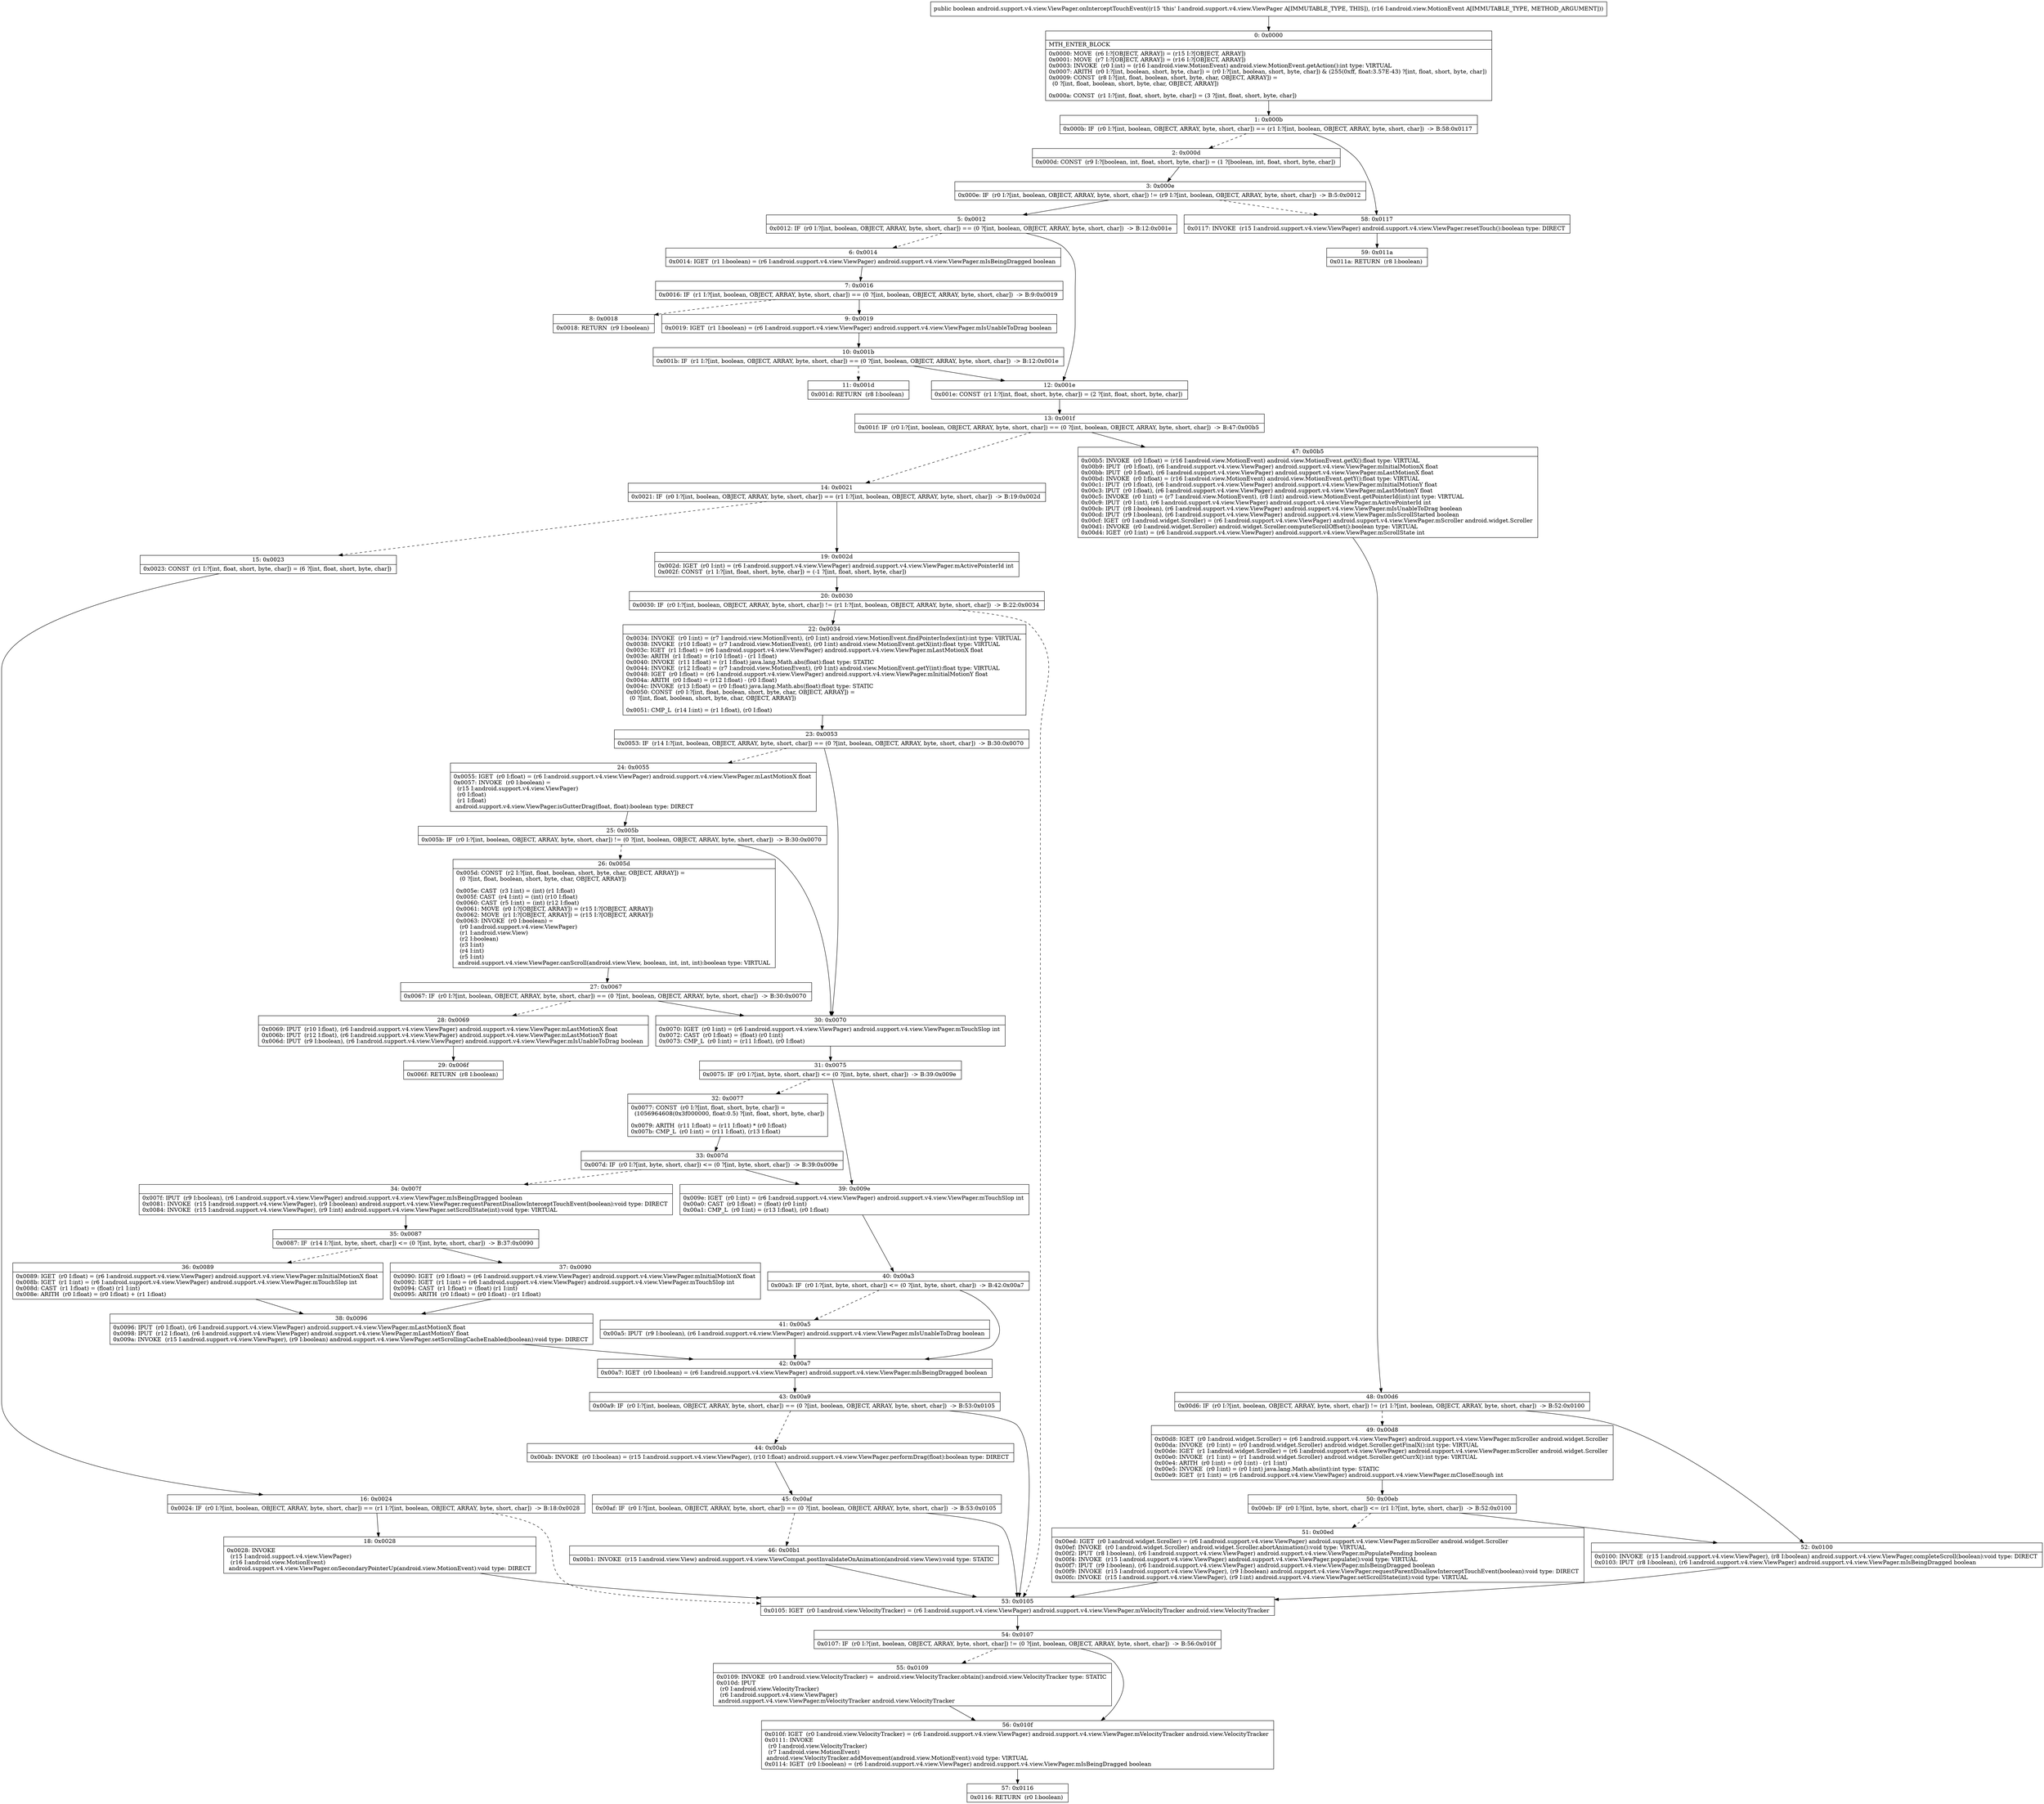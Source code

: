 digraph "CFG forandroid.support.v4.view.ViewPager.onInterceptTouchEvent(Landroid\/view\/MotionEvent;)Z" {
Node_0 [shape=record,label="{0\:\ 0x0000|MTH_ENTER_BLOCK\l|0x0000: MOVE  (r6 I:?[OBJECT, ARRAY]) = (r15 I:?[OBJECT, ARRAY]) \l0x0001: MOVE  (r7 I:?[OBJECT, ARRAY]) = (r16 I:?[OBJECT, ARRAY]) \l0x0003: INVOKE  (r0 I:int) = (r16 I:android.view.MotionEvent) android.view.MotionEvent.getAction():int type: VIRTUAL \l0x0007: ARITH  (r0 I:?[int, boolean, short, byte, char]) = (r0 I:?[int, boolean, short, byte, char]) & (255(0xff, float:3.57E\-43) ?[int, float, short, byte, char]) \l0x0009: CONST  (r8 I:?[int, float, boolean, short, byte, char, OBJECT, ARRAY]) = \l  (0 ?[int, float, boolean, short, byte, char, OBJECT, ARRAY])\l \l0x000a: CONST  (r1 I:?[int, float, short, byte, char]) = (3 ?[int, float, short, byte, char]) \l}"];
Node_1 [shape=record,label="{1\:\ 0x000b|0x000b: IF  (r0 I:?[int, boolean, OBJECT, ARRAY, byte, short, char]) == (r1 I:?[int, boolean, OBJECT, ARRAY, byte, short, char])  \-\> B:58:0x0117 \l}"];
Node_2 [shape=record,label="{2\:\ 0x000d|0x000d: CONST  (r9 I:?[boolean, int, float, short, byte, char]) = (1 ?[boolean, int, float, short, byte, char]) \l}"];
Node_3 [shape=record,label="{3\:\ 0x000e|0x000e: IF  (r0 I:?[int, boolean, OBJECT, ARRAY, byte, short, char]) != (r9 I:?[int, boolean, OBJECT, ARRAY, byte, short, char])  \-\> B:5:0x0012 \l}"];
Node_5 [shape=record,label="{5\:\ 0x0012|0x0012: IF  (r0 I:?[int, boolean, OBJECT, ARRAY, byte, short, char]) == (0 ?[int, boolean, OBJECT, ARRAY, byte, short, char])  \-\> B:12:0x001e \l}"];
Node_6 [shape=record,label="{6\:\ 0x0014|0x0014: IGET  (r1 I:boolean) = (r6 I:android.support.v4.view.ViewPager) android.support.v4.view.ViewPager.mIsBeingDragged boolean \l}"];
Node_7 [shape=record,label="{7\:\ 0x0016|0x0016: IF  (r1 I:?[int, boolean, OBJECT, ARRAY, byte, short, char]) == (0 ?[int, boolean, OBJECT, ARRAY, byte, short, char])  \-\> B:9:0x0019 \l}"];
Node_8 [shape=record,label="{8\:\ 0x0018|0x0018: RETURN  (r9 I:boolean) \l}"];
Node_9 [shape=record,label="{9\:\ 0x0019|0x0019: IGET  (r1 I:boolean) = (r6 I:android.support.v4.view.ViewPager) android.support.v4.view.ViewPager.mIsUnableToDrag boolean \l}"];
Node_10 [shape=record,label="{10\:\ 0x001b|0x001b: IF  (r1 I:?[int, boolean, OBJECT, ARRAY, byte, short, char]) == (0 ?[int, boolean, OBJECT, ARRAY, byte, short, char])  \-\> B:12:0x001e \l}"];
Node_11 [shape=record,label="{11\:\ 0x001d|0x001d: RETURN  (r8 I:boolean) \l}"];
Node_12 [shape=record,label="{12\:\ 0x001e|0x001e: CONST  (r1 I:?[int, float, short, byte, char]) = (2 ?[int, float, short, byte, char]) \l}"];
Node_13 [shape=record,label="{13\:\ 0x001f|0x001f: IF  (r0 I:?[int, boolean, OBJECT, ARRAY, byte, short, char]) == (0 ?[int, boolean, OBJECT, ARRAY, byte, short, char])  \-\> B:47:0x00b5 \l}"];
Node_14 [shape=record,label="{14\:\ 0x0021|0x0021: IF  (r0 I:?[int, boolean, OBJECT, ARRAY, byte, short, char]) == (r1 I:?[int, boolean, OBJECT, ARRAY, byte, short, char])  \-\> B:19:0x002d \l}"];
Node_15 [shape=record,label="{15\:\ 0x0023|0x0023: CONST  (r1 I:?[int, float, short, byte, char]) = (6 ?[int, float, short, byte, char]) \l}"];
Node_16 [shape=record,label="{16\:\ 0x0024|0x0024: IF  (r0 I:?[int, boolean, OBJECT, ARRAY, byte, short, char]) == (r1 I:?[int, boolean, OBJECT, ARRAY, byte, short, char])  \-\> B:18:0x0028 \l}"];
Node_18 [shape=record,label="{18\:\ 0x0028|0x0028: INVOKE  \l  (r15 I:android.support.v4.view.ViewPager)\l  (r16 I:android.view.MotionEvent)\l android.support.v4.view.ViewPager.onSecondaryPointerUp(android.view.MotionEvent):void type: DIRECT \l}"];
Node_19 [shape=record,label="{19\:\ 0x002d|0x002d: IGET  (r0 I:int) = (r6 I:android.support.v4.view.ViewPager) android.support.v4.view.ViewPager.mActivePointerId int \l0x002f: CONST  (r1 I:?[int, float, short, byte, char]) = (\-1 ?[int, float, short, byte, char]) \l}"];
Node_20 [shape=record,label="{20\:\ 0x0030|0x0030: IF  (r0 I:?[int, boolean, OBJECT, ARRAY, byte, short, char]) != (r1 I:?[int, boolean, OBJECT, ARRAY, byte, short, char])  \-\> B:22:0x0034 \l}"];
Node_22 [shape=record,label="{22\:\ 0x0034|0x0034: INVOKE  (r0 I:int) = (r7 I:android.view.MotionEvent), (r0 I:int) android.view.MotionEvent.findPointerIndex(int):int type: VIRTUAL \l0x0038: INVOKE  (r10 I:float) = (r7 I:android.view.MotionEvent), (r0 I:int) android.view.MotionEvent.getX(int):float type: VIRTUAL \l0x003c: IGET  (r1 I:float) = (r6 I:android.support.v4.view.ViewPager) android.support.v4.view.ViewPager.mLastMotionX float \l0x003e: ARITH  (r1 I:float) = (r10 I:float) \- (r1 I:float) \l0x0040: INVOKE  (r11 I:float) = (r1 I:float) java.lang.Math.abs(float):float type: STATIC \l0x0044: INVOKE  (r12 I:float) = (r7 I:android.view.MotionEvent), (r0 I:int) android.view.MotionEvent.getY(int):float type: VIRTUAL \l0x0048: IGET  (r0 I:float) = (r6 I:android.support.v4.view.ViewPager) android.support.v4.view.ViewPager.mInitialMotionY float \l0x004a: ARITH  (r0 I:float) = (r12 I:float) \- (r0 I:float) \l0x004c: INVOKE  (r13 I:float) = (r0 I:float) java.lang.Math.abs(float):float type: STATIC \l0x0050: CONST  (r0 I:?[int, float, boolean, short, byte, char, OBJECT, ARRAY]) = \l  (0 ?[int, float, boolean, short, byte, char, OBJECT, ARRAY])\l \l0x0051: CMP_L  (r14 I:int) = (r1 I:float), (r0 I:float) \l}"];
Node_23 [shape=record,label="{23\:\ 0x0053|0x0053: IF  (r14 I:?[int, boolean, OBJECT, ARRAY, byte, short, char]) == (0 ?[int, boolean, OBJECT, ARRAY, byte, short, char])  \-\> B:30:0x0070 \l}"];
Node_24 [shape=record,label="{24\:\ 0x0055|0x0055: IGET  (r0 I:float) = (r6 I:android.support.v4.view.ViewPager) android.support.v4.view.ViewPager.mLastMotionX float \l0x0057: INVOKE  (r0 I:boolean) = \l  (r15 I:android.support.v4.view.ViewPager)\l  (r0 I:float)\l  (r1 I:float)\l android.support.v4.view.ViewPager.isGutterDrag(float, float):boolean type: DIRECT \l}"];
Node_25 [shape=record,label="{25\:\ 0x005b|0x005b: IF  (r0 I:?[int, boolean, OBJECT, ARRAY, byte, short, char]) != (0 ?[int, boolean, OBJECT, ARRAY, byte, short, char])  \-\> B:30:0x0070 \l}"];
Node_26 [shape=record,label="{26\:\ 0x005d|0x005d: CONST  (r2 I:?[int, float, boolean, short, byte, char, OBJECT, ARRAY]) = \l  (0 ?[int, float, boolean, short, byte, char, OBJECT, ARRAY])\l \l0x005e: CAST  (r3 I:int) = (int) (r1 I:float) \l0x005f: CAST  (r4 I:int) = (int) (r10 I:float) \l0x0060: CAST  (r5 I:int) = (int) (r12 I:float) \l0x0061: MOVE  (r0 I:?[OBJECT, ARRAY]) = (r15 I:?[OBJECT, ARRAY]) \l0x0062: MOVE  (r1 I:?[OBJECT, ARRAY]) = (r15 I:?[OBJECT, ARRAY]) \l0x0063: INVOKE  (r0 I:boolean) = \l  (r0 I:android.support.v4.view.ViewPager)\l  (r1 I:android.view.View)\l  (r2 I:boolean)\l  (r3 I:int)\l  (r4 I:int)\l  (r5 I:int)\l android.support.v4.view.ViewPager.canScroll(android.view.View, boolean, int, int, int):boolean type: VIRTUAL \l}"];
Node_27 [shape=record,label="{27\:\ 0x0067|0x0067: IF  (r0 I:?[int, boolean, OBJECT, ARRAY, byte, short, char]) == (0 ?[int, boolean, OBJECT, ARRAY, byte, short, char])  \-\> B:30:0x0070 \l}"];
Node_28 [shape=record,label="{28\:\ 0x0069|0x0069: IPUT  (r10 I:float), (r6 I:android.support.v4.view.ViewPager) android.support.v4.view.ViewPager.mLastMotionX float \l0x006b: IPUT  (r12 I:float), (r6 I:android.support.v4.view.ViewPager) android.support.v4.view.ViewPager.mLastMotionY float \l0x006d: IPUT  (r9 I:boolean), (r6 I:android.support.v4.view.ViewPager) android.support.v4.view.ViewPager.mIsUnableToDrag boolean \l}"];
Node_29 [shape=record,label="{29\:\ 0x006f|0x006f: RETURN  (r8 I:boolean) \l}"];
Node_30 [shape=record,label="{30\:\ 0x0070|0x0070: IGET  (r0 I:int) = (r6 I:android.support.v4.view.ViewPager) android.support.v4.view.ViewPager.mTouchSlop int \l0x0072: CAST  (r0 I:float) = (float) (r0 I:int) \l0x0073: CMP_L  (r0 I:int) = (r11 I:float), (r0 I:float) \l}"];
Node_31 [shape=record,label="{31\:\ 0x0075|0x0075: IF  (r0 I:?[int, byte, short, char]) \<= (0 ?[int, byte, short, char])  \-\> B:39:0x009e \l}"];
Node_32 [shape=record,label="{32\:\ 0x0077|0x0077: CONST  (r0 I:?[int, float, short, byte, char]) = \l  (1056964608(0x3f000000, float:0.5) ?[int, float, short, byte, char])\l \l0x0079: ARITH  (r11 I:float) = (r11 I:float) * (r0 I:float) \l0x007b: CMP_L  (r0 I:int) = (r11 I:float), (r13 I:float) \l}"];
Node_33 [shape=record,label="{33\:\ 0x007d|0x007d: IF  (r0 I:?[int, byte, short, char]) \<= (0 ?[int, byte, short, char])  \-\> B:39:0x009e \l}"];
Node_34 [shape=record,label="{34\:\ 0x007f|0x007f: IPUT  (r9 I:boolean), (r6 I:android.support.v4.view.ViewPager) android.support.v4.view.ViewPager.mIsBeingDragged boolean \l0x0081: INVOKE  (r15 I:android.support.v4.view.ViewPager), (r9 I:boolean) android.support.v4.view.ViewPager.requestParentDisallowInterceptTouchEvent(boolean):void type: DIRECT \l0x0084: INVOKE  (r15 I:android.support.v4.view.ViewPager), (r9 I:int) android.support.v4.view.ViewPager.setScrollState(int):void type: VIRTUAL \l}"];
Node_35 [shape=record,label="{35\:\ 0x0087|0x0087: IF  (r14 I:?[int, byte, short, char]) \<= (0 ?[int, byte, short, char])  \-\> B:37:0x0090 \l}"];
Node_36 [shape=record,label="{36\:\ 0x0089|0x0089: IGET  (r0 I:float) = (r6 I:android.support.v4.view.ViewPager) android.support.v4.view.ViewPager.mInitialMotionX float \l0x008b: IGET  (r1 I:int) = (r6 I:android.support.v4.view.ViewPager) android.support.v4.view.ViewPager.mTouchSlop int \l0x008d: CAST  (r1 I:float) = (float) (r1 I:int) \l0x008e: ARITH  (r0 I:float) = (r0 I:float) + (r1 I:float) \l}"];
Node_37 [shape=record,label="{37\:\ 0x0090|0x0090: IGET  (r0 I:float) = (r6 I:android.support.v4.view.ViewPager) android.support.v4.view.ViewPager.mInitialMotionX float \l0x0092: IGET  (r1 I:int) = (r6 I:android.support.v4.view.ViewPager) android.support.v4.view.ViewPager.mTouchSlop int \l0x0094: CAST  (r1 I:float) = (float) (r1 I:int) \l0x0095: ARITH  (r0 I:float) = (r0 I:float) \- (r1 I:float) \l}"];
Node_38 [shape=record,label="{38\:\ 0x0096|0x0096: IPUT  (r0 I:float), (r6 I:android.support.v4.view.ViewPager) android.support.v4.view.ViewPager.mLastMotionX float \l0x0098: IPUT  (r12 I:float), (r6 I:android.support.v4.view.ViewPager) android.support.v4.view.ViewPager.mLastMotionY float \l0x009a: INVOKE  (r15 I:android.support.v4.view.ViewPager), (r9 I:boolean) android.support.v4.view.ViewPager.setScrollingCacheEnabled(boolean):void type: DIRECT \l}"];
Node_39 [shape=record,label="{39\:\ 0x009e|0x009e: IGET  (r0 I:int) = (r6 I:android.support.v4.view.ViewPager) android.support.v4.view.ViewPager.mTouchSlop int \l0x00a0: CAST  (r0 I:float) = (float) (r0 I:int) \l0x00a1: CMP_L  (r0 I:int) = (r13 I:float), (r0 I:float) \l}"];
Node_40 [shape=record,label="{40\:\ 0x00a3|0x00a3: IF  (r0 I:?[int, byte, short, char]) \<= (0 ?[int, byte, short, char])  \-\> B:42:0x00a7 \l}"];
Node_41 [shape=record,label="{41\:\ 0x00a5|0x00a5: IPUT  (r9 I:boolean), (r6 I:android.support.v4.view.ViewPager) android.support.v4.view.ViewPager.mIsUnableToDrag boolean \l}"];
Node_42 [shape=record,label="{42\:\ 0x00a7|0x00a7: IGET  (r0 I:boolean) = (r6 I:android.support.v4.view.ViewPager) android.support.v4.view.ViewPager.mIsBeingDragged boolean \l}"];
Node_43 [shape=record,label="{43\:\ 0x00a9|0x00a9: IF  (r0 I:?[int, boolean, OBJECT, ARRAY, byte, short, char]) == (0 ?[int, boolean, OBJECT, ARRAY, byte, short, char])  \-\> B:53:0x0105 \l}"];
Node_44 [shape=record,label="{44\:\ 0x00ab|0x00ab: INVOKE  (r0 I:boolean) = (r15 I:android.support.v4.view.ViewPager), (r10 I:float) android.support.v4.view.ViewPager.performDrag(float):boolean type: DIRECT \l}"];
Node_45 [shape=record,label="{45\:\ 0x00af|0x00af: IF  (r0 I:?[int, boolean, OBJECT, ARRAY, byte, short, char]) == (0 ?[int, boolean, OBJECT, ARRAY, byte, short, char])  \-\> B:53:0x0105 \l}"];
Node_46 [shape=record,label="{46\:\ 0x00b1|0x00b1: INVOKE  (r15 I:android.view.View) android.support.v4.view.ViewCompat.postInvalidateOnAnimation(android.view.View):void type: STATIC \l}"];
Node_47 [shape=record,label="{47\:\ 0x00b5|0x00b5: INVOKE  (r0 I:float) = (r16 I:android.view.MotionEvent) android.view.MotionEvent.getX():float type: VIRTUAL \l0x00b9: IPUT  (r0 I:float), (r6 I:android.support.v4.view.ViewPager) android.support.v4.view.ViewPager.mInitialMotionX float \l0x00bb: IPUT  (r0 I:float), (r6 I:android.support.v4.view.ViewPager) android.support.v4.view.ViewPager.mLastMotionX float \l0x00bd: INVOKE  (r0 I:float) = (r16 I:android.view.MotionEvent) android.view.MotionEvent.getY():float type: VIRTUAL \l0x00c1: IPUT  (r0 I:float), (r6 I:android.support.v4.view.ViewPager) android.support.v4.view.ViewPager.mInitialMotionY float \l0x00c3: IPUT  (r0 I:float), (r6 I:android.support.v4.view.ViewPager) android.support.v4.view.ViewPager.mLastMotionY float \l0x00c5: INVOKE  (r0 I:int) = (r7 I:android.view.MotionEvent), (r8 I:int) android.view.MotionEvent.getPointerId(int):int type: VIRTUAL \l0x00c9: IPUT  (r0 I:int), (r6 I:android.support.v4.view.ViewPager) android.support.v4.view.ViewPager.mActivePointerId int \l0x00cb: IPUT  (r8 I:boolean), (r6 I:android.support.v4.view.ViewPager) android.support.v4.view.ViewPager.mIsUnableToDrag boolean \l0x00cd: IPUT  (r9 I:boolean), (r6 I:android.support.v4.view.ViewPager) android.support.v4.view.ViewPager.mIsScrollStarted boolean \l0x00cf: IGET  (r0 I:android.widget.Scroller) = (r6 I:android.support.v4.view.ViewPager) android.support.v4.view.ViewPager.mScroller android.widget.Scroller \l0x00d1: INVOKE  (r0 I:android.widget.Scroller) android.widget.Scroller.computeScrollOffset():boolean type: VIRTUAL \l0x00d4: IGET  (r0 I:int) = (r6 I:android.support.v4.view.ViewPager) android.support.v4.view.ViewPager.mScrollState int \l}"];
Node_48 [shape=record,label="{48\:\ 0x00d6|0x00d6: IF  (r0 I:?[int, boolean, OBJECT, ARRAY, byte, short, char]) != (r1 I:?[int, boolean, OBJECT, ARRAY, byte, short, char])  \-\> B:52:0x0100 \l}"];
Node_49 [shape=record,label="{49\:\ 0x00d8|0x00d8: IGET  (r0 I:android.widget.Scroller) = (r6 I:android.support.v4.view.ViewPager) android.support.v4.view.ViewPager.mScroller android.widget.Scroller \l0x00da: INVOKE  (r0 I:int) = (r0 I:android.widget.Scroller) android.widget.Scroller.getFinalX():int type: VIRTUAL \l0x00de: IGET  (r1 I:android.widget.Scroller) = (r6 I:android.support.v4.view.ViewPager) android.support.v4.view.ViewPager.mScroller android.widget.Scroller \l0x00e0: INVOKE  (r1 I:int) = (r1 I:android.widget.Scroller) android.widget.Scroller.getCurrX():int type: VIRTUAL \l0x00e4: ARITH  (r0 I:int) = (r0 I:int) \- (r1 I:int) \l0x00e5: INVOKE  (r0 I:int) = (r0 I:int) java.lang.Math.abs(int):int type: STATIC \l0x00e9: IGET  (r1 I:int) = (r6 I:android.support.v4.view.ViewPager) android.support.v4.view.ViewPager.mCloseEnough int \l}"];
Node_50 [shape=record,label="{50\:\ 0x00eb|0x00eb: IF  (r0 I:?[int, byte, short, char]) \<= (r1 I:?[int, byte, short, char])  \-\> B:52:0x0100 \l}"];
Node_51 [shape=record,label="{51\:\ 0x00ed|0x00ed: IGET  (r0 I:android.widget.Scroller) = (r6 I:android.support.v4.view.ViewPager) android.support.v4.view.ViewPager.mScroller android.widget.Scroller \l0x00ef: INVOKE  (r0 I:android.widget.Scroller) android.widget.Scroller.abortAnimation():void type: VIRTUAL \l0x00f2: IPUT  (r8 I:boolean), (r6 I:android.support.v4.view.ViewPager) android.support.v4.view.ViewPager.mPopulatePending boolean \l0x00f4: INVOKE  (r15 I:android.support.v4.view.ViewPager) android.support.v4.view.ViewPager.populate():void type: VIRTUAL \l0x00f7: IPUT  (r9 I:boolean), (r6 I:android.support.v4.view.ViewPager) android.support.v4.view.ViewPager.mIsBeingDragged boolean \l0x00f9: INVOKE  (r15 I:android.support.v4.view.ViewPager), (r9 I:boolean) android.support.v4.view.ViewPager.requestParentDisallowInterceptTouchEvent(boolean):void type: DIRECT \l0x00fc: INVOKE  (r15 I:android.support.v4.view.ViewPager), (r9 I:int) android.support.v4.view.ViewPager.setScrollState(int):void type: VIRTUAL \l}"];
Node_52 [shape=record,label="{52\:\ 0x0100|0x0100: INVOKE  (r15 I:android.support.v4.view.ViewPager), (r8 I:boolean) android.support.v4.view.ViewPager.completeScroll(boolean):void type: DIRECT \l0x0103: IPUT  (r8 I:boolean), (r6 I:android.support.v4.view.ViewPager) android.support.v4.view.ViewPager.mIsBeingDragged boolean \l}"];
Node_53 [shape=record,label="{53\:\ 0x0105|0x0105: IGET  (r0 I:android.view.VelocityTracker) = (r6 I:android.support.v4.view.ViewPager) android.support.v4.view.ViewPager.mVelocityTracker android.view.VelocityTracker \l}"];
Node_54 [shape=record,label="{54\:\ 0x0107|0x0107: IF  (r0 I:?[int, boolean, OBJECT, ARRAY, byte, short, char]) != (0 ?[int, boolean, OBJECT, ARRAY, byte, short, char])  \-\> B:56:0x010f \l}"];
Node_55 [shape=record,label="{55\:\ 0x0109|0x0109: INVOKE  (r0 I:android.view.VelocityTracker) =  android.view.VelocityTracker.obtain():android.view.VelocityTracker type: STATIC \l0x010d: IPUT  \l  (r0 I:android.view.VelocityTracker)\l  (r6 I:android.support.v4.view.ViewPager)\l android.support.v4.view.ViewPager.mVelocityTracker android.view.VelocityTracker \l}"];
Node_56 [shape=record,label="{56\:\ 0x010f|0x010f: IGET  (r0 I:android.view.VelocityTracker) = (r6 I:android.support.v4.view.ViewPager) android.support.v4.view.ViewPager.mVelocityTracker android.view.VelocityTracker \l0x0111: INVOKE  \l  (r0 I:android.view.VelocityTracker)\l  (r7 I:android.view.MotionEvent)\l android.view.VelocityTracker.addMovement(android.view.MotionEvent):void type: VIRTUAL \l0x0114: IGET  (r0 I:boolean) = (r6 I:android.support.v4.view.ViewPager) android.support.v4.view.ViewPager.mIsBeingDragged boolean \l}"];
Node_57 [shape=record,label="{57\:\ 0x0116|0x0116: RETURN  (r0 I:boolean) \l}"];
Node_58 [shape=record,label="{58\:\ 0x0117|0x0117: INVOKE  (r15 I:android.support.v4.view.ViewPager) android.support.v4.view.ViewPager.resetTouch():boolean type: DIRECT \l}"];
Node_59 [shape=record,label="{59\:\ 0x011a|0x011a: RETURN  (r8 I:boolean) \l}"];
MethodNode[shape=record,label="{public boolean android.support.v4.view.ViewPager.onInterceptTouchEvent((r15 'this' I:android.support.v4.view.ViewPager A[IMMUTABLE_TYPE, THIS]), (r16 I:android.view.MotionEvent A[IMMUTABLE_TYPE, METHOD_ARGUMENT])) }"];
MethodNode -> Node_0;
Node_0 -> Node_1;
Node_1 -> Node_2[style=dashed];
Node_1 -> Node_58;
Node_2 -> Node_3;
Node_3 -> Node_5;
Node_3 -> Node_58[style=dashed];
Node_5 -> Node_6[style=dashed];
Node_5 -> Node_12;
Node_6 -> Node_7;
Node_7 -> Node_8[style=dashed];
Node_7 -> Node_9;
Node_9 -> Node_10;
Node_10 -> Node_11[style=dashed];
Node_10 -> Node_12;
Node_12 -> Node_13;
Node_13 -> Node_14[style=dashed];
Node_13 -> Node_47;
Node_14 -> Node_15[style=dashed];
Node_14 -> Node_19;
Node_15 -> Node_16;
Node_16 -> Node_18;
Node_16 -> Node_53[style=dashed];
Node_18 -> Node_53;
Node_19 -> Node_20;
Node_20 -> Node_22;
Node_20 -> Node_53[style=dashed];
Node_22 -> Node_23;
Node_23 -> Node_24[style=dashed];
Node_23 -> Node_30;
Node_24 -> Node_25;
Node_25 -> Node_26[style=dashed];
Node_25 -> Node_30;
Node_26 -> Node_27;
Node_27 -> Node_28[style=dashed];
Node_27 -> Node_30;
Node_28 -> Node_29;
Node_30 -> Node_31;
Node_31 -> Node_32[style=dashed];
Node_31 -> Node_39;
Node_32 -> Node_33;
Node_33 -> Node_34[style=dashed];
Node_33 -> Node_39;
Node_34 -> Node_35;
Node_35 -> Node_36[style=dashed];
Node_35 -> Node_37;
Node_36 -> Node_38;
Node_37 -> Node_38;
Node_38 -> Node_42;
Node_39 -> Node_40;
Node_40 -> Node_41[style=dashed];
Node_40 -> Node_42;
Node_41 -> Node_42;
Node_42 -> Node_43;
Node_43 -> Node_44[style=dashed];
Node_43 -> Node_53;
Node_44 -> Node_45;
Node_45 -> Node_46[style=dashed];
Node_45 -> Node_53;
Node_46 -> Node_53;
Node_47 -> Node_48;
Node_48 -> Node_49[style=dashed];
Node_48 -> Node_52;
Node_49 -> Node_50;
Node_50 -> Node_51[style=dashed];
Node_50 -> Node_52;
Node_51 -> Node_53;
Node_52 -> Node_53;
Node_53 -> Node_54;
Node_54 -> Node_55[style=dashed];
Node_54 -> Node_56;
Node_55 -> Node_56;
Node_56 -> Node_57;
Node_58 -> Node_59;
}


